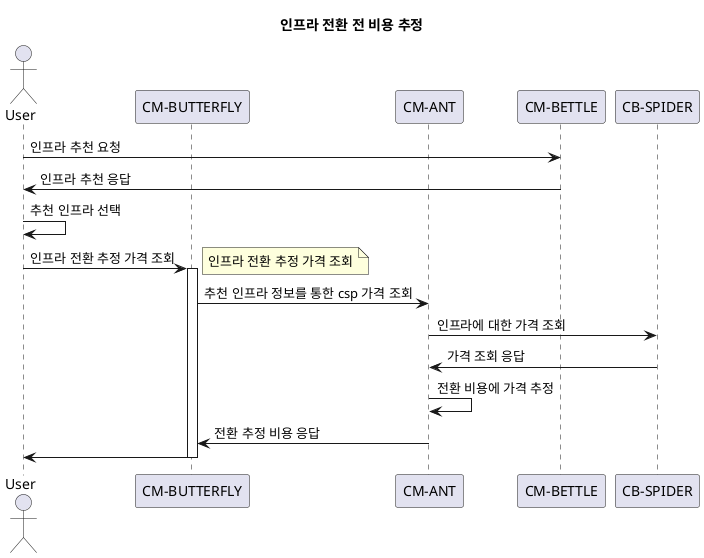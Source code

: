 @startuml

title "인프라 전환 전 비용 추정"

actor User as EndUser

participant "CM-BUTTERFLY" as butterfly
participant "CM-ANT" as ant
participant "CM-BETTLE" as beetle
participant "CB-SPIDER" as spider


    EndUser -> beetle : 인프라 추천 요청
    EndUser <- beetle : 인프라 추천 응답
    EndUser -> EndUser: 추천 인프라 선택

EndUser     -> butterfly ++: 인프라 전환 추정 가격 조회
    note right
        인프라 전환 추정 가격 조회
    end note

    butterfly -> ant : 추천 인프라 정보를 통한 csp 가격 조회
    ant -> spider : 인프라에 대한 가격 조회
    ant <- spider : 가격 조회 응답
    ant -> ant : 전환 비용에 가격 추정
    butterfly <- ant : 전환 추정 비용 응답
EndUser     <- butterfly --:

@enduml
